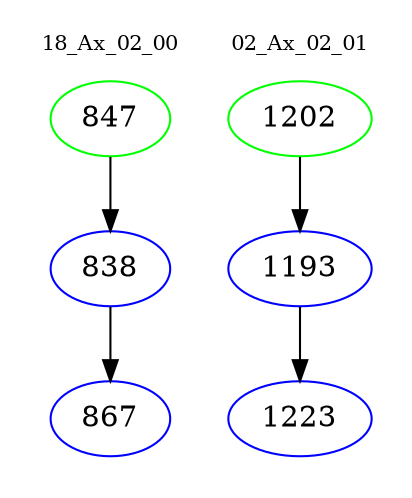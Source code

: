 digraph{
subgraph cluster_0 {
color = white
label = "18_Ax_02_00";
fontsize=10;
T0_847 [label="847", color="green"]
T0_847 -> T0_838 [color="black"]
T0_838 [label="838", color="blue"]
T0_838 -> T0_867 [color="black"]
T0_867 [label="867", color="blue"]
}
subgraph cluster_1 {
color = white
label = "02_Ax_02_01";
fontsize=10;
T1_1202 [label="1202", color="green"]
T1_1202 -> T1_1193 [color="black"]
T1_1193 [label="1193", color="blue"]
T1_1193 -> T1_1223 [color="black"]
T1_1223 [label="1223", color="blue"]
}
}
